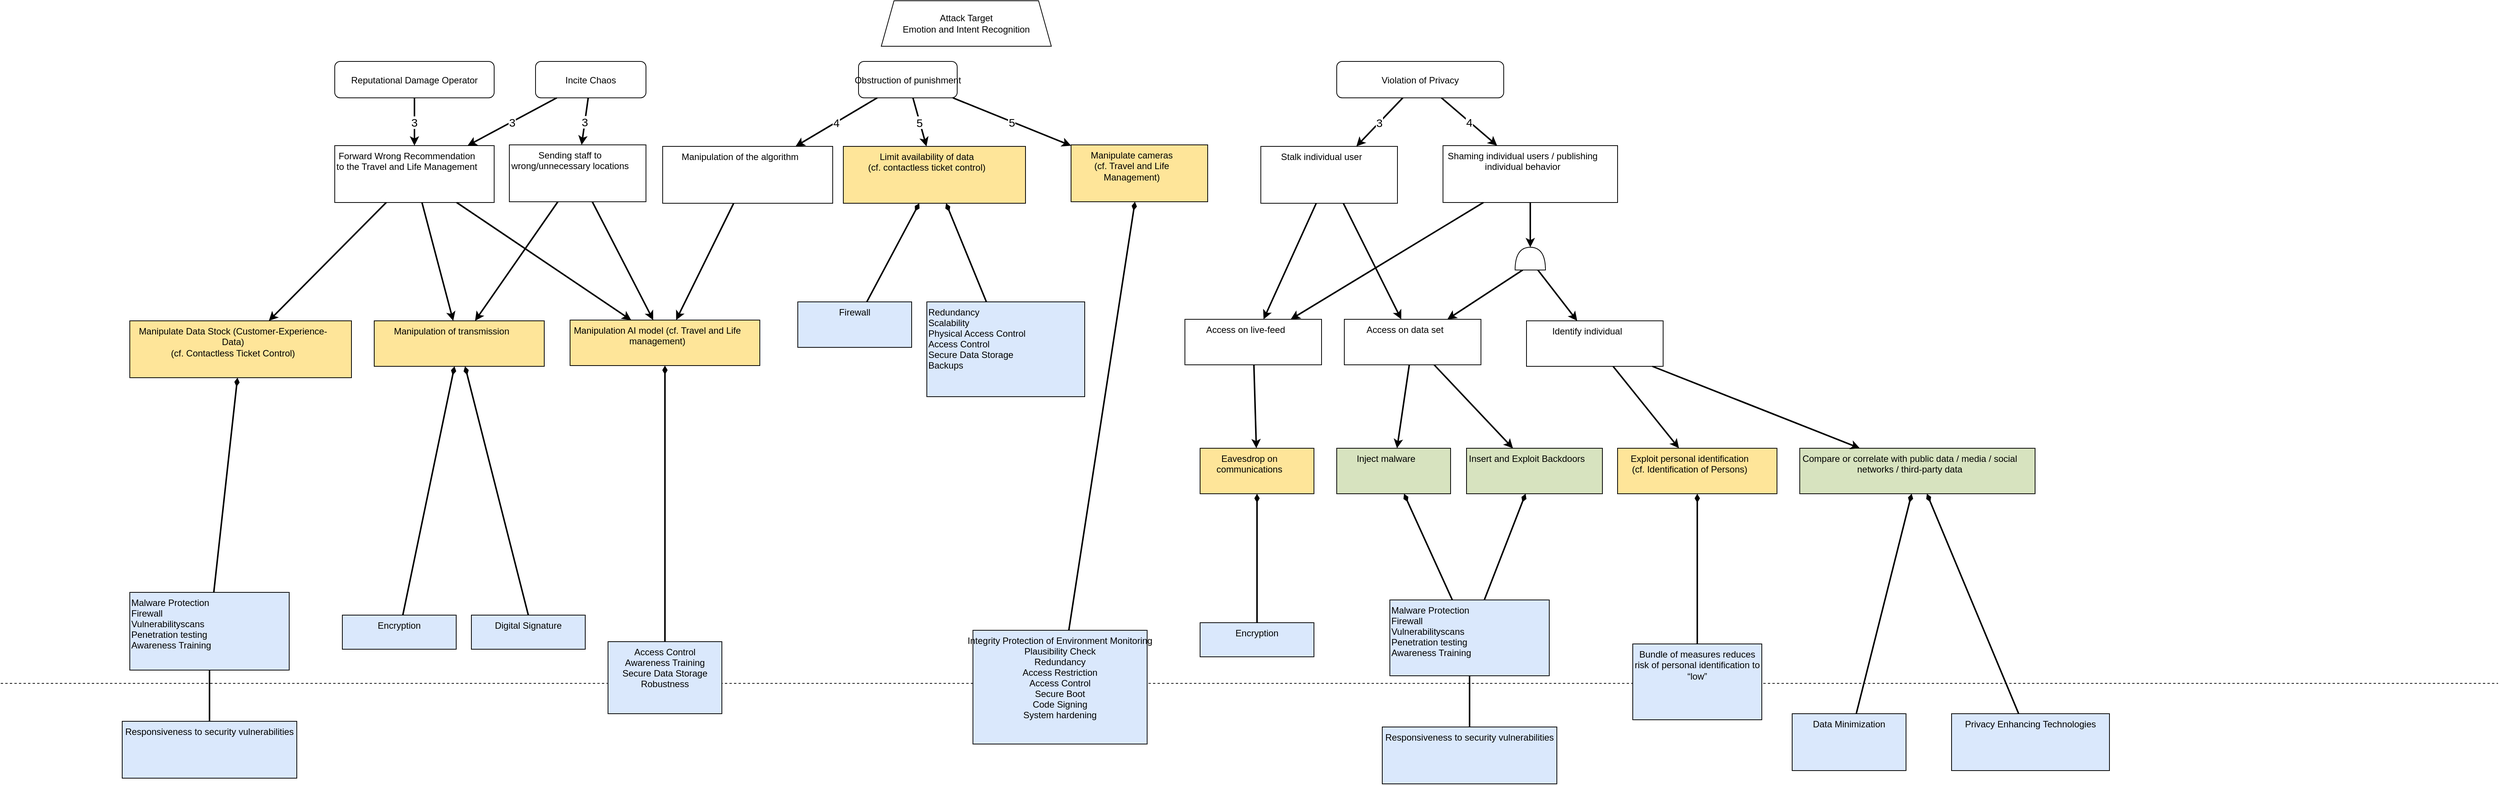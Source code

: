 <mxfile compressed="false" version="19.0.2" type="device">
  <diagram id="mVgc95ZVTbeBmEKTmLzI" name="Page-1">
    <mxGraphModel dx="572" dy="977" grid="1" gridSize="10" guides="1" tooltips="1" connect="1" arrows="1" fold="1" page="1" pageScale="1" pageWidth="850" pageHeight="1100" math="0" shadow="0">
      <root>
        <object tooltip="" id="0">
          <ag_global_attributes>
            <ag_global_attribute name="Resources" value="" iconName="hammer" min="0" max="5" />
            <ag_global_attribute name="Knowledge" value="" iconName="lightbulb" min="0" max="5" />
            <ag_global_attribute name="Location" value="" iconName="map_pin_ellipse" min="0" max="1" />
            <ag_global_attribute name="Impact" value="" iconName="flame" min="0" max="5" />
          </ag_global_attributes>
          <ag_attributes />
          <ag_computed_attributes />
          <ag_aggregation_functions>
            <ag_aggregation_function name="default" id="6b1d22791hih8" default="activity_w;link" fn="function (collection) { &#10;    var result = null; &#10;    if (collection.childAttributes.length == 1) { &#10;        result = collection.childAttributes[0].attributes;&#10;        result._marking = collection.childAttributes[0].id;&#10;    } else { &#10;        var candidates = []; &#10;        var worstValue = 0; &#10;        collection.childAttributes.forEach(function(child) { &#10;            var value = parseInt(child.computedAttribute); &#10;            if (value &gt; worstValue) { &#10;                worstValue = value; &#10;                candidates = []; &#10;                candidates.push(child); &#10;            } else if (value == worstValue) { &#10;                candidates.push(child); &#10;            } &#10;        }); &#10;        var tiebreaker = function(candidates, name, max) { &#10;            var min_value = max; &#10;            candidates.forEach(function(node) { &#10;                min_value = Math.min(min_value, node.attributes[name]); &#10;            }); &#10;            result = []; &#10;            candidates.forEach(function(node) { &#10;                if (node.attributes[name] == min_value) { &#10;                    result.push(node); &#10;                } &#10;            }); &#10;            return result; &#10;        }; &#10;        if (candidates.length &gt; 1) { &#10;            candidates = tiebreaker(candidates, &quot;Resources&quot;, collection.globalAttributes[&quot;Resources&quot;].max); &#10;            if (candidates.length &gt; 1) { &#10;                candidates = tiebreaker(candidates, &quot;Knowledge&quot;, collection.globalAttributes[&quot;Knowledge&quot;].max); &#10;            } &#10;        } &#10;        result = candidates[0].attributes;&#10;        result._marking = candidates[0].id;&#10;    } &#10;    return result; &#10;}" />
            <ag_aggregation_function name="AND" id="gf0d4f199018" default="and" fn="function (collection) { &#10;    var result = {}; &#10;    var ids = [];&#10;    collection.childAttributes.forEach(function(child) { &#10;    for (var attribute in child.attributes) { &#10;            if (attribute in result) { &#10;                result[attribute] += parseInt(child.attributes[attribute]); &#10;            } else { &#10;                result[attribute] = parseInt(child.attributes[attribute]); &#10;            } &#10;        }&#10;        ids.push(child.id);&#10;    }); &#10;    for (var attribute in result) { &#10;        if (attribute in collection.globalAttributes) { &#10;            result[attribute] = Math.min(collection.globalAttributes[attribute].max, result[attribute]); &#10;        } &#10;    }&#10;    result._marking = ids.join(&quot;;&quot;);&#10;    return result; &#10;}" />
            <ag_aggregation_function name="Security Control" id="73f575i0ghij5" default="activity_g;activity_y" fn="function (collection) { &#10;    var result = {}; &#10;    for (var attribute in collection.localAttributes) { &#10;        result[attribute] = parseInt(collection.localAttributes[attribute]); &#10;    } &#10;    collection.childAttributes.forEach(function(child) { &#10;        for (var attribute in child.attributes) { &#10;            if (attribute in collection.globalAttributes) { &#10;                if (attribute in result) { &#10;                    result[attribute] += parseInt(child.attributes[attribute]); &#10;                } &#10;            } &#10;        } &#10;    }); &#10;    for (var attribute in result) { &#10;        if (attribute in collection.globalAttributes) { &#10;            result[attribute] = Math.min(collection.globalAttributes[attribute].max, result[attribute]); &#10;        } &#10;    } &#10;    return result; &#10;}" />
            <ag_aggregation_function name="Risk" id="egf49jfgj408" default="consequence" fn="function (collection) {  &#10;    var maxRisk = &quot;L&quot;; &#10;    var matrix = [ &#10;        [&quot;L&quot;, &quot;L&quot;, &quot;L&quot;, &quot;L&quot;, &quot;L&quot;], &#10;        [&quot;L&quot;, &quot;L&quot;, &quot;M&quot;, &quot;M&quot;, &quot;M&quot;], &#10;        [&quot;L&quot;, &quot;M&quot;, &quot;M&quot;, &quot;S&quot;, &quot;S&quot;], &#10;        [&quot;L&quot;, &quot;M&quot;, &quot;S&quot;, &quot;V&quot;, &quot;V&quot;], &#10;        [&quot;L&quot;, &quot;M&quot;, &quot;S&quot;, &quot;V&quot;, &quot;V&quot;], &#10;    ];&#10;    var updatedImpacts = [];&#10;    var ids = [];&#10; &#10;    var compareRisk = function(risk1, risk2) { &#10;        /*&#10;        * Returns:&#10;        *  - Null: if one of the parameters is not a character representing a risk&#10;        *  - Negativ integer: if risk1 &lt; risk2&#10;        *  - Zero: if risks are equal&#10;        *  - Positive integer: if risk1 &gt; risk2&#10;        */&#10;        var values = [&quot;L&quot;, &quot;M&quot;, &quot;S&quot;, &quot;V&quot;]; &#10;        var index_risk1 = values.indexOf(risk1); &#10;        var index_risk2 = values.indexOf(risk2); &#10; &#10;        if (index_risk1 == -1 || index_risk2 == -1) { &#10;            return null; &#10;        } &#10;        return index_risk1 - index_risk2; &#10; &#10;    } &#10;     &#10;    collection.childAttributes.forEach(function(child) {  &#10;        var impact = 1;  &#10;        if (child.edgeWeight !== null) {  &#10;            impact = parseInt(child.edgeWeight);  &#10;        }&#10;        var _impact = parseInt(child.attributes._impact) || 0;&#10;        impact = Math.max(impact - _impact, 1);&#10;        updatedImpacts.push(child.id + ':' + impact);&#10;        var af = parseInt(child.computedAttribute) || parseInt(child.attributes._af);&#10;        risk = matrix[af - 1][impact - 1];&#10;        result = compareRisk(risk, maxRisk);&#10;        if (result &gt; 0) { &#10;            maxRisk = risk;&#10;            ids = [child.id];&#10;        } else if (result == 0){&#10;            ids.push(child.id);&#10;        }&#10;    });  &#10;  &#10;    var result = {'_risk': maxRisk, &quot;_marking&quot;: ids.join(&quot;;&quot;)};&#10;    if (updatedImpacts.length &gt; 0) {&#10;        result._weight = updatedImpacts.join(';');&#10;    }&#10;    return result;&#10;}" />
            <ag_aggregation_function name="Impact" id="397423adceb0f" default="" fn="function(collection) {&#10;    var impact = 0;&#10;    var result = {}&#10;    &#10;    collection.childAttributes.forEach(function(child) {&#10;        if (&quot;Impact&quot; in child.attributes) {&#10;            impact += parseInt(child.attributes[&quot;Impact&quot;]);&#10;        } else if (&quot;Resources&quot; in child.attributes &amp;&amp; &quot;Knowledge&quot; in child.attributes &amp;&amp; &quot;Location&quot; in child.attributes) {&#10;            result._af = child.computedAttribute&#10;            result._marking = child.id;&#10;        }&#10;    });&#10;    result._impact = Math.min(impact, collection.globalAttributes[&quot;Impact&quot;].max);&#10;    &#10;    return result;&#10;}" />
          </ag_aggregation_functions>
          <ag_computed_attributes_functions>
            <ag_computed_attributes_function name="default" id="dbg60ff69g9a" default="activity_w;activity_g;activity_y" fn="function (collection) { &#10;    var colorMatrix = {&#10;        5: {&quot;fillColor&quot;: &quot;#cc0000&quot;, &quot;fontColor&quot;: &quot;#ffffff&quot;},&#10;        4: {&quot;fillColor&quot;: &quot;#ff4000&quot;, &quot;fontColor&quot;: &quot;#ffffff&quot;},&#10;        3: {&quot;fillColor&quot;: &quot;#ffdd00&quot;, &quot;fontColor&quot;: &quot;#000000&quot;},&#10;        2: {&quot;fillColor&quot;: &quot;#d4ff00&quot;, &quot;fontColor&quot;: &quot;#000000&quot;},&#10;        1: {&quot;fillColor&quot;: &quot;#40ff00&quot;, &quot;fontColor&quot;: &quot;#000000&quot;}&#10;    }&#10;    var matrix = [ &#10;        [5, 5, 4, 3, 2], &#10;        [5, 4, 4, 3, 2], &#10;        [5, 4, 4, 3, 2], &#10;        [4, 3, 3, 2, 1], &#10;        [3, 2, 2, 1, 1], &#10;    ];&#10;    var result = {};&#10;    &#10;    if (&quot;Knowledge&quot; in collection.cellAttributes &amp;&amp; &quot;Resources&quot; in collection.cellAttributes) {&#10;        var knowledgeIndex = parseInt(collection.cellAttributes[&quot;Knowledge&quot;]) - 1; &#10;        var resourcesIndex = parseInt(collection.cellAttributes[&quot;Resources&quot;]) - 1;&#10;        &#10;        var value = Math.min(5, &#10;            Math.max(collection.globalAttributes[&quot;Location&quot;].max, &#10;                Math.max( matrix[knowledgeIndex][resourcesIndex] - parseInt(collection.cellAttributes[&quot;Location&quot;])) &#10;            ));&#10;        result = colorMatrix[value] || result;&#10;        result[&quot;value&quot;] = value;&#10;    }&#10;    &#10;    return result;&#10;}" />
            <ag_computed_attributes_function name="Risk" id="6c831697g9i0a" default="" fn="function(collection){&#10;    var riskMatrix = {&#10;        &quot;V&quot;: {&quot;fillColor&quot;: &quot;#cc0000&quot;, &quot;fontColor&quot;: &quot;#ffffff&quot;},&#10;        &quot;S&quot;: {&quot;fillColor&quot;: &quot;#ff4000&quot;, &quot;fontColor&quot;: &quot;#ffffff&quot;},&#10;        &quot;M&quot;: {&quot;fillColor&quot;: &quot;#ffdd00&quot;, &quot;fontColor&quot;: &quot;#000000&quot;},&#10;        &quot;L&quot;: {&quot;fillColor&quot;: &quot;#40ff00&quot;, &quot;fontColor&quot;: &quot;#000000&quot;},&#10;    };&#10;    var result = {};&#10;    &#10;    if (&quot;_risk&quot; in collection.cellAttributes) {&#10;        var risk = collection.cellAttributes[&quot;_risk&quot;];&#10;        result = riskMatrix[risk] || result;&#10;        result[&quot;value&quot;] = risk;&#10;    }&#10;    &#10;    return result; &#10;}" />
          </ag_computed_attributes_functions>
          <mxCell />
        </object>
        <object id="1">
          <ag_attributes />
          <ag_computed_attributes />
          <mxCell parent="0" />
        </object>
        <object label="Attack Target&#10;Emotion and Intent Recognition" id="6_E91xb0524IEVT7t9UL-1">
          <ag_attributes />
          <ag_computed_attributes />
          <mxCell style="whiteSpace=wrap;shape=trapezoid;size=0.075;" parent="1" vertex="1">
            <mxGeometry x="2110" y="40" width="224" height="60" as="geometry" />
          </mxCell>
        </object>
        <object label="Obstruction of punishment" id="6_E91xb0524IEVT7t9UL-2">
          <ag_attributes _risk="L" _marking="6_E91xb0524IEVT7t9UL-5;6_E91xb0524IEVT7t9UL-6;6_E91xb0524IEVT7t9UL-64" _weight="6_E91xb0524IEVT7t9UL-5:5;6_E91xb0524IEVT7t9UL-6:5;6_E91xb0524IEVT7t9UL-64:4" />
          <ag_computed_attributes fillColor="#40ff00" fontColor="#000000" value="L" />
          <ag_aggregation_function_reference ag_aggregation_function_reference="egf49jfgj408" />
          <ag_computed_attributes_function_reference ag_computed_attributes_function_reference="6c831697g9i0a" />
          <mxCell style="shape=attackgraphs.node;rounded=1" parent="1" vertex="1">
            <mxGeometry x="2080" y="120" width="130" height="48" as="geometry" />
          </mxCell>
        </object>
        <object label="Violation of Privacy" id="6_E91xb0524IEVT7t9UL-3">
          <ag_attributes _risk="L" _marking="6_E91xb0524IEVT7t9UL-4;6_E91xb0524IEVT7t9UL-78" _weight="6_E91xb0524IEVT7t9UL-4:3;6_E91xb0524IEVT7t9UL-78:4" />
          <ag_computed_attributes fillColor="#40ff00" fontColor="#000000" value="L" />
          <ag_aggregation_function_reference ag_aggregation_function_reference="egf49jfgj408" />
          <ag_computed_attributes_function_reference ag_computed_attributes_function_reference="6c831697g9i0a" />
          <mxCell style="shape=attackgraphs.node;rounded=1" parent="1" vertex="1">
            <mxGeometry x="2710" y="120" width="220" height="48" as="geometry" />
          </mxCell>
        </object>
        <object label="Stalk individual user" Resources="" Knowledge="" Location="" id="6_E91xb0524IEVT7t9UL-4">
          <ag_attributes label="NaN" Resources="4" Knowledge="5" Location="0" _marking="6_E91xb0524IEVT7t9UL-34" />
          <ag_computed_attributes fillColor="#40ff00" fontColor="#000000" value="1" />
          <ag_computed_attributes_function_reference ag_computed_attributes_function_reference="dbg60ff69g9a" />
          <ag_aggregation_function_reference ag_aggregation_function_reference="6b1d22791hih8" />
          <mxCell style="verticalAlign=top;align=center;fillColor=#FFFFFF;gradientColor=none;labelBackgroundColor=none;rounded=0;whiteSpace=wrap;shape=attackgraphs.node;spacingRight=20;" parent="1" vertex="1">
            <mxGeometry x="2610" y="232" width="180" height="75" as="geometry" />
          </mxCell>
        </object>
        <object label="Manipulate cameras&#10;(cf. Travel and Life Management)" Resources="1" Knowledge="1" Location="1" id="6_E91xb0524IEVT7t9UL-5">
          <ag_attributes label="NaN" Resources="4" Knowledge="4" Location="1" />
          <ag_computed_attributes fillColor="#40ff00" fontColor="#000000" value="1" />
          <ag_aggregation_function_reference ag_aggregation_function_reference="73f575i0ghij5" />
          <ag_computed_attributes_function_reference ag_computed_attributes_function_reference="dbg60ff69g9a" />
          <mxCell style="verticalAlign=top;align=center;fillColor=#FFFFFF;gradientColor=none;labelBackgroundColor=none;rounded=0;whiteSpace=wrap;shape=attackgraphs.node;spacingRight=20;fillColor=#fee599;" parent="1" vertex="1">
            <mxGeometry x="2360" y="230" width="180" height="75" as="geometry" />
          </mxCell>
        </object>
        <object label="Limit availability of data&#10;(cf. contactless ticket control)" Resources="2" Knowledge="2" Location="0" id="6_E91xb0524IEVT7t9UL-6">
          <ag_attributes label="NaN" Resources="5" Knowledge="4" Location="0" />
          <ag_computed_attributes fillColor="#40ff00" fontColor="#000000" value="1" />
          <ag_computed_attributes_function_reference ag_computed_attributes_function_reference="dbg60ff69g9a" />
          <ag_aggregation_function_reference ag_aggregation_function_reference="73f575i0ghij5" />
          <mxCell style="verticalAlign=top;align=center;fillColor=#fee599;gradientColor=none;labelBackgroundColor=none;rounded=0;whiteSpace=wrap;shape=attackgraphs.node;spacingRight=20;" parent="1" vertex="1">
            <mxGeometry x="2060" y="232" width="240" height="75" as="geometry" />
          </mxCell>
        </object>
        <object label="5" id="6_E91xb0524IEVT7t9UL-17">
          <ag_attributes />
          <ag_computed_attributes />
          <mxCell style="endArrow=classic;rounded=0;strokeWidth=2;strokeColor=#000000;fontSize=15;" parent="1" source="6_E91xb0524IEVT7t9UL-2" target="6_E91xb0524IEVT7t9UL-5" edge="1">
            <mxGeometry width="50" height="50" relative="1" as="geometry">
              <mxPoint x="1720" y="460" as="sourcePoint" />
              <mxPoint x="1770" y="410" as="targetPoint" />
            </mxGeometry>
          </mxCell>
        </object>
        <object label="3" id="6_E91xb0524IEVT7t9UL-18">
          <ag_attributes />
          <ag_computed_attributes />
          <mxCell style="endArrow=classic;rounded=0;strokeWidth=2;strokeColor=#000000;fontSize=15;" parent="1" source="6_E91xb0524IEVT7t9UL-3" target="6_E91xb0524IEVT7t9UL-4" edge="1">
            <mxGeometry width="50" height="50" relative="1" as="geometry">
              <mxPoint x="2355.5" y="178" as="sourcePoint" />
              <mxPoint x="2355.5" y="240" as="targetPoint" />
            </mxGeometry>
          </mxCell>
        </object>
        <object label="5" id="6_E91xb0524IEVT7t9UL-19">
          <ag_attributes />
          <ag_computed_attributes />
          <mxCell style="endArrow=classic;rounded=0;strokeWidth=2;strokeColor=#000000;fontSize=15;" parent="1" source="6_E91xb0524IEVT7t9UL-2" target="6_E91xb0524IEVT7t9UL-6" edge="1">
            <mxGeometry width="50" height="50" relative="1" as="geometry">
              <mxPoint x="2620" y="178" as="sourcePoint" />
              <mxPoint x="2620" y="240" as="targetPoint" />
            </mxGeometry>
          </mxCell>
        </object>
        <object label="Access on live-feed" Resources="" Knowledge="" Location="" id="6_E91xb0524IEVT7t9UL-33">
          <ag_attributes label="NaN" Resources="5" Knowledge="5" Location="0" _marking="6_E91xb0524IEVT7t9UL-62" />
          <ag_computed_attributes fillColor="#40ff00" fontColor="#000000" value="1" />
          <ag_computed_attributes_function_reference ag_computed_attributes_function_reference="dbg60ff69g9a" />
          <ag_aggregation_function_reference ag_aggregation_function_reference="6b1d22791hih8" />
          <mxCell style="verticalAlign=top;align=center;fillColor=#FFFFFF;gradientColor=none;labelBackgroundColor=none;rounded=0;whiteSpace=wrap;shape=attackgraphs.node;spacingRight=20;" parent="1" vertex="1">
            <mxGeometry x="2510" y="460" width="180" height="60" as="geometry" />
          </mxCell>
        </object>
        <object label="Access on data set" Resources="" Knowledge="" Location="" id="6_E91xb0524IEVT7t9UL-34">
          <ag_attributes label="NaN" Resources="4" Knowledge="5" Location="0" _marking="6_E91xb0524IEVT7t9UL-72" />
          <ag_computed_attributes fillColor="#40ff00" fontColor="#000000" value="1" />
          <ag_computed_attributes_function_reference ag_computed_attributes_function_reference="dbg60ff69g9a" />
          <ag_aggregation_function_reference ag_aggregation_function_reference="6b1d22791hih8" />
          <mxCell style="verticalAlign=top;align=center;fillColor=#FFFFFF;gradientColor=none;labelBackgroundColor=none;rounded=0;whiteSpace=wrap;shape=attackgraphs.node;spacingRight=20;" parent="1" vertex="1">
            <mxGeometry x="2720" y="460" width="180" height="60" as="geometry" />
          </mxCell>
        </object>
        <object label="" id="6_E91xb0524IEVT7t9UL-36">
          <ag_attributes />
          <ag_computed_attributes />
          <mxCell style="endArrow=classic;rounded=0;strokeWidth=2;strokeColor=#000000;spacingRight=20;" parent="1" source="6_E91xb0524IEVT7t9UL-4" target="6_E91xb0524IEVT7t9UL-33" edge="1">
            <mxGeometry width="50" height="50" relative="1" as="geometry">
              <mxPoint x="2620" y="178" as="sourcePoint" />
              <mxPoint x="2620" y="240" as="targetPoint" />
            </mxGeometry>
          </mxCell>
        </object>
        <object label="" id="6_E91xb0524IEVT7t9UL-37">
          <ag_attributes />
          <ag_computed_attributes />
          <mxCell style="endArrow=classic;rounded=0;strokeWidth=2;strokeColor=#000000;spacingRight=20;" parent="1" source="6_E91xb0524IEVT7t9UL-4" target="6_E91xb0524IEVT7t9UL-34" edge="1">
            <mxGeometry width="50" height="50" relative="1" as="geometry">
              <mxPoint x="2618.154" y="288" as="sourcePoint" />
              <mxPoint x="2611.846" y="370" as="targetPoint" />
            </mxGeometry>
          </mxCell>
        </object>
        <object label="Reputational Damage Operator" id="6_E91xb0524IEVT7t9UL-38">
          <ag_attributes _risk="L" _marking="6_E91xb0524IEVT7t9UL-39" _weight="6_E91xb0524IEVT7t9UL-39:3" />
          <ag_computed_attributes fillColor="#40ff00" fontColor="#000000" value="L" />
          <ag_aggregation_function_reference ag_aggregation_function_reference="egf49jfgj408" />
          <ag_computed_attributes_function_reference ag_computed_attributes_function_reference="6c831697g9i0a" />
          <mxCell style="shape=attackgraphs.node;rounded=1" parent="1" vertex="1">
            <mxGeometry x="1390" y="120" width="210" height="48" as="geometry" />
          </mxCell>
        </object>
        <object label="Forward Wrong Recommendation to the Travel and Life Management" Resources="" Knowledge="" Location="" id="6_E91xb0524IEVT7t9UL-39">
          <ag_attributes label="NaN" Resources="4" Knowledge="5" Location="0" _marking="6_E91xb0524IEVT7t9UL-45" />
          <ag_computed_attributes fillColor="#40ff00" fontColor="#000000" value="1" />
          <ag_aggregation_function_reference ag_aggregation_function_reference="6b1d22791hih8" />
          <ag_computed_attributes_function_reference ag_computed_attributes_function_reference="dbg60ff69g9a" />
          <mxCell style="verticalAlign=top;align=center;fillColor=#FFFFFF;gradientColor=none;labelBackgroundColor=none;rounded=0;whiteSpace=wrap;shape=attackgraphs.node;spacingRight=20;" parent="1" vertex="1">
            <mxGeometry x="1390" y="231" width="210" height="75" as="geometry" />
          </mxCell>
        </object>
        <object label="3" id="6_E91xb0524IEVT7t9UL-41">
          <ag_attributes />
          <ag_computed_attributes />
          <mxCell style="endArrow=classic;rounded=0;strokeWidth=2;strokeColor=#000000;fontSize=15;" parent="1" source="6_E91xb0524IEVT7t9UL-38" target="6_E91xb0524IEVT7t9UL-39" edge="1">
            <mxGeometry width="50" height="50" relative="1" as="geometry">
              <mxPoint x="2088.391" y="178" as="sourcePoint" />
              <mxPoint x="2026.109" y="240" as="targetPoint" />
            </mxGeometry>
          </mxCell>
        </object>
        <object label="Manipulation AI model (cf. Travel and Life management)" Resources="3" Knowledge="3" Location="0" id="6_E91xb0524IEVT7t9UL-43">
          <ag_attributes label="NaN" Resources="5" Knowledge="5" Location="1" />
          <ag_computed_attributes fillColor="#40ff00" fontColor="#000000" value="1" />
          <ag_aggregation_function_reference ag_aggregation_function_reference="73f575i0ghij5" />
          <ag_computed_attributes_function_reference ag_computed_attributes_function_reference="dbg60ff69g9a" />
          <mxCell style="verticalAlign=top;align=center;fillColor=#fee599;gradientColor=none;labelBackgroundColor=none;rounded=0;whiteSpace=wrap;shape=attackgraphs.node;spacingRight=20;" parent="1" vertex="1">
            <mxGeometry x="1700" y="461" width="250" height="60" as="geometry" />
          </mxCell>
        </object>
        <object label="Manipulate Data Stock (Customer-Experience-Data)&#10;(cf. Contactless Ticket Control)" Resources="2" Knowledge="2" Location="0" id="6_E91xb0524IEVT7t9UL-45">
          <ag_attributes label="NaN" Resources="4" Knowledge="5" Location="0" />
          <ag_computed_attributes fillColor="#40ff00" fontColor="#000000" value="1" />
          <ag_computed_attributes_function_reference ag_computed_attributes_function_reference="dbg60ff69g9a" />
          <ag_aggregation_function_reference ag_aggregation_function_reference="73f575i0ghij5" />
          <mxCell style="verticalAlign=top;align=center;fillColor=#fee599;gradientColor=none;labelBackgroundColor=none;rounded=0;whiteSpace=wrap;shape=attackgraphs.node;spacingRight=20;" parent="1" vertex="1">
            <mxGeometry x="1120" y="462" width="292" height="75" as="geometry" />
          </mxCell>
        </object>
        <object label="" id="6_E91xb0524IEVT7t9UL-46">
          <ag_attributes />
          <ag_computed_attributes />
          <mxCell style="endArrow=classic;rounded=0;strokeWidth=2;strokeColor=#000000;spacingRight=20;" parent="1" source="6_E91xb0524IEVT7t9UL-39" target="6_E91xb0524IEVT7t9UL-45" edge="1">
            <mxGeometry width="50" height="50" relative="1" as="geometry">
              <mxPoint x="1727" y="178" as="sourcePoint" />
              <mxPoint x="1727" y="242" as="targetPoint" />
            </mxGeometry>
          </mxCell>
        </object>
        <object label="" id="6_E91xb0524IEVT7t9UL-47">
          <ag_attributes />
          <ag_computed_attributes />
          <mxCell style="endArrow=classic;rounded=0;strokeWidth=2;strokeColor=#000000;spacingRight=20;" parent="1" source="6_E91xb0524IEVT7t9UL-39" target="6_E91xb0524IEVT7t9UL-59" edge="1">
            <mxGeometry width="50" height="50" relative="1" as="geometry">
              <mxPoint x="1737" y="188" as="sourcePoint" />
              <mxPoint x="1592" y="350" as="targetPoint" />
            </mxGeometry>
          </mxCell>
        </object>
        <object label="" id="6_E91xb0524IEVT7t9UL-48">
          <ag_attributes />
          <ag_computed_attributes />
          <mxCell style="endArrow=classic;rounded=0;strokeWidth=2;strokeColor=#000000;spacingRight=20;" parent="1" source="6_E91xb0524IEVT7t9UL-39" target="6_E91xb0524IEVT7t9UL-43" edge="1">
            <mxGeometry width="50" height="50" relative="1" as="geometry">
              <mxPoint x="1747" y="198" as="sourcePoint" />
              <mxPoint x="1762" y="430" as="targetPoint" />
            </mxGeometry>
          </mxCell>
        </object>
        <object label="Incite Chaos" id="6_E91xb0524IEVT7t9UL-51">
          <ag_attributes _risk="L" _marking="6_E91xb0524IEVT7t9UL-52;6_E91xb0524IEVT7t9UL-39" _weight="6_E91xb0524IEVT7t9UL-52:3;6_E91xb0524IEVT7t9UL-39:3" />
          <ag_computed_attributes fillColor="#40ff00" fontColor="#000000" value="L" />
          <ag_aggregation_function_reference ag_aggregation_function_reference="egf49jfgj408" />
          <ag_computed_attributes_function_reference ag_computed_attributes_function_reference="6c831697g9i0a" />
          <mxCell style="shape=attackgraphs.node;rounded=1" parent="1" vertex="1">
            <mxGeometry x="1654.5" y="120" width="145.5" height="48" as="geometry" />
          </mxCell>
        </object>
        <object label="Sending staff to wrong/unnecessary locations" Resources="" Knowledge="" Location="" id="6_E91xb0524IEVT7t9UL-52">
          <ag_attributes label="NaN" Resources="5" Knowledge="5" Location="1" _marking="6_E91xb0524IEVT7t9UL-43" />
          <ag_computed_attributes fillColor="#40ff00" fontColor="#000000" value="1" />
          <ag_aggregation_function_reference ag_aggregation_function_reference="6b1d22791hih8" />
          <ag_computed_attributes_function_reference ag_computed_attributes_function_reference="dbg60ff69g9a" />
          <mxCell style="verticalAlign=top;align=center;fillColor=#FFFFFF;gradientColor=none;labelBackgroundColor=none;rounded=0;whiteSpace=wrap;shape=attackgraphs.node;spacingRight=20;" parent="1" vertex="1">
            <mxGeometry x="1620" y="230" width="180" height="75" as="geometry" />
          </mxCell>
        </object>
        <object label="" id="6_E91xb0524IEVT7t9UL-53">
          <ag_attributes />
          <ag_computed_attributes />
          <mxCell style="endArrow=classic;rounded=0;strokeWidth=2;strokeColor=#000000;spacingRight=20;" parent="1" source="6_E91xb0524IEVT7t9UL-52" target="6_E91xb0524IEVT7t9UL-43" edge="1">
            <mxGeometry width="50" height="50" relative="1" as="geometry">
              <mxPoint x="1672" y="490" as="sourcePoint" />
              <mxPoint x="1722" y="440" as="targetPoint" />
            </mxGeometry>
          </mxCell>
        </object>
        <object label="3" id="6_E91xb0524IEVT7t9UL-58">
          <ag_attributes />
          <ag_computed_attributes />
          <mxCell style="endArrow=classic;rounded=0;strokeWidth=2;strokeColor=#000000;fontSize=15;" parent="1" source="6_E91xb0524IEVT7t9UL-51" target="6_E91xb0524IEVT7t9UL-52" edge="1">
            <mxGeometry width="50" height="50" relative="1" as="geometry">
              <mxPoint x="1332" y="284.942" as="sourcePoint" />
              <mxPoint x="1692" y="368.712" as="targetPoint" />
            </mxGeometry>
          </mxCell>
        </object>
        <object label="Manipulation of transmission" Resources="3" Knowledge="3" Location="0" id="6_E91xb0524IEVT7t9UL-59">
          <ag_attributes label="NaN" Resources="5" Knowledge="5" Location="1" />
          <ag_computed_attributes fillColor="#40ff00" fontColor="#000000" value="1" />
          <ag_computed_attributes_function_reference ag_computed_attributes_function_reference="dbg60ff69g9a" />
          <ag_aggregation_function_reference ag_aggregation_function_reference="73f575i0ghij5" />
          <mxCell style="verticalAlign=top;align=center;fillColor=#fee599;gradientColor=none;labelBackgroundColor=none;rounded=0;whiteSpace=wrap;shape=attackgraphs.node;spacingRight=20;" parent="1" vertex="1">
            <mxGeometry x="1442" y="462" width="224" height="60" as="geometry" />
          </mxCell>
        </object>
        <object label="Eavesdrop on communications" Resources="2" Knowledge="2" Location="0" id="6_E91xb0524IEVT7t9UL-62">
          <ag_attributes label="NaN" Resources="5" Knowledge="5" Location="0" />
          <ag_computed_attributes fillColor="#40ff00" fontColor="#000000" value="1" />
          <ag_computed_attributes_function_reference ag_computed_attributes_function_reference="dbg60ff69g9a" />
          <ag_aggregation_function_reference ag_aggregation_function_reference="73f575i0ghij5" />
          <mxCell style="verticalAlign=top;align=center;fillColor=#fee599;gradientColor=none;labelBackgroundColor=none;rounded=0;whiteSpace=wrap;shape=attackgraphs.node;spacingRight=20;" parent="1" vertex="1">
            <mxGeometry x="2530" y="630" width="150" height="60" as="geometry" />
          </mxCell>
        </object>
        <object label="" id="6_E91xb0524IEVT7t9UL-63">
          <ag_attributes />
          <ag_computed_attributes />
          <mxCell style="endArrow=classic;rounded=0;strokeWidth=2;strokeColor=#000000;spacingRight=20;" parent="1" source="6_E91xb0524IEVT7t9UL-33" target="6_E91xb0524IEVT7t9UL-62" edge="1">
            <mxGeometry width="50" height="50" relative="1" as="geometry">
              <mxPoint x="2691.25" y="390" as="sourcePoint" />
              <mxPoint x="2628.75" y="470" as="targetPoint" />
            </mxGeometry>
          </mxCell>
        </object>
        <object label="Manipulation of the algorithm" Resources="" Knowledge="" Location="" id="6_E91xb0524IEVT7t9UL-64">
          <ag_attributes label="NaN" Resources="5" Knowledge="5" Location="1" _marking="6_E91xb0524IEVT7t9UL-43" />
          <ag_computed_attributes fillColor="#40ff00" fontColor="#000000" value="1" />
          <ag_aggregation_function_reference ag_aggregation_function_reference="6b1d22791hih8" />
          <ag_computed_attributes_function_reference ag_computed_attributes_function_reference="dbg60ff69g9a" />
          <mxCell style="verticalAlign=top;align=center;fillColor=#FFFFFF;gradientColor=none;labelBackgroundColor=none;rounded=0;whiteSpace=wrap;shape=attackgraphs.node;spacingRight=20;" parent="1" vertex="1">
            <mxGeometry x="1822" y="232" width="224" height="75" as="geometry" />
          </mxCell>
        </object>
        <object label="4" id="6_E91xb0524IEVT7t9UL-65">
          <ag_attributes />
          <ag_computed_attributes />
          <mxCell style="endArrow=classic;rounded=0;strokeWidth=2;strokeColor=#000000;fontSize=15;" parent="1" source="6_E91xb0524IEVT7t9UL-2" target="6_E91xb0524IEVT7t9UL-64" edge="1">
            <mxGeometry width="50" height="50" relative="1" as="geometry">
              <mxPoint x="2222.179" y="178" as="sourcePoint" />
              <mxPoint x="2173.321" y="242" as="targetPoint" />
            </mxGeometry>
          </mxCell>
        </object>
        <object label="" id="6_E91xb0524IEVT7t9UL-66">
          <ag_attributes />
          <ag_computed_attributes />
          <mxCell style="endArrow=classic;rounded=0;strokeWidth=2;strokeColor=#000000;spacingRight=20;" parent="1" source="6_E91xb0524IEVT7t9UL-64" target="6_E91xb0524IEVT7t9UL-43" edge="1">
            <mxGeometry width="50" height="50" relative="1" as="geometry">
              <mxPoint x="2232.179" y="188" as="sourcePoint" />
              <mxPoint x="2183.321" y="252" as="targetPoint" />
            </mxGeometry>
          </mxCell>
        </object>
        <object label="3" id="6_E91xb0524IEVT7t9UL-67">
          <ag_attributes />
          <ag_computed_attributes />
          <mxCell style="endArrow=classic;rounded=0;strokeWidth=2;strokeColor=#000000;fontSize=15;" parent="1" source="6_E91xb0524IEVT7t9UL-51" target="6_E91xb0524IEVT7t9UL-39" edge="1">
            <mxGeometry width="50" height="50" relative="1" as="geometry">
              <mxPoint x="1601.525" y="309" as="sourcePoint" />
              <mxPoint x="1770" y="368.343" as="targetPoint" />
            </mxGeometry>
          </mxCell>
        </object>
        <object label="" id="6_E91xb0524IEVT7t9UL-68">
          <ag_attributes />
          <ag_computed_attributes />
          <mxCell style="endArrow=classic;rounded=0;strokeWidth=2;strokeColor=#000000;spacingRight=20;" parent="1" source="6_E91xb0524IEVT7t9UL-52" target="6_E91xb0524IEVT7t9UL-59" edge="1">
            <mxGeometry width="50" height="50" relative="1" as="geometry">
              <mxPoint x="1731.077" y="290" as="sourcePoint" />
              <mxPoint x="1768.462" y="371" as="targetPoint" />
            </mxGeometry>
          </mxCell>
        </object>
        <object label="Insert and Exploit Backdoors" Resources="2" Knowledge="2" Location="0" id="6_E91xb0524IEVT7t9UL-72">
          <ag_attributes label="NaN" Resources="4" Knowledge="5" Location="0" />
          <ag_computed_attributes fillColor="#40ff00" fontColor="#000000" value="1" />
          <ag_computed_attributes_function_reference ag_computed_attributes_function_reference="dbg60ff69g9a" />
          <ag_aggregation_function_reference ag_aggregation_function_reference="73f575i0ghij5" />
          <mxCell style="verticalAlign=top;align=center;fillColor=#d7e3bf;gradientColor=none;labelBackgroundColor=none;rounded=0;whiteSpace=wrap;shape=attackgraphs.node;spacingRight=20;" parent="1" vertex="1">
            <mxGeometry x="2881" y="630" width="179" height="60" as="geometry" />
          </mxCell>
        </object>
        <object label="Inject malware" Resources="3" Knowledge="3" Location="0" id="6_E91xb0524IEVT7t9UL-73">
          <ag_attributes label="NaN" Resources="5" Knowledge="5" Location="0" />
          <ag_computed_attributes fillColor="#40ff00" fontColor="#000000" value="1" />
          <ag_computed_attributes_function_reference ag_computed_attributes_function_reference="dbg60ff69g9a" />
          <ag_aggregation_function_reference ag_aggregation_function_reference="73f575i0ghij5" />
          <mxCell style="verticalAlign=top;align=center;fillColor=#d7e3bf;gradientColor=none;labelBackgroundColor=none;rounded=0;whiteSpace=wrap;shape=attackgraphs.node;spacingRight=20;" parent="1" vertex="1">
            <mxGeometry x="2710" y="630" width="150" height="60" as="geometry" />
          </mxCell>
        </object>
        <object label="" id="6_E91xb0524IEVT7t9UL-74">
          <ag_attributes />
          <ag_computed_attributes />
          <mxCell style="endArrow=classic;rounded=0;strokeWidth=2;strokeColor=#000000;spacingRight=20;" parent="1" source="6_E91xb0524IEVT7t9UL-34" target="6_E91xb0524IEVT7t9UL-73" edge="1">
            <mxGeometry width="50" height="50" relative="1" as="geometry">
              <mxPoint x="2610" y="518" as="sourcePoint" />
              <mxPoint x="2610" y="581" as="targetPoint" />
            </mxGeometry>
          </mxCell>
        </object>
        <object label="" id="6_E91xb0524IEVT7t9UL-75">
          <ag_attributes />
          <ag_computed_attributes />
          <mxCell style="endArrow=classic;rounded=0;strokeWidth=2;strokeColor=#000000;spacingRight=20;" parent="1" source="6_E91xb0524IEVT7t9UL-34" target="6_E91xb0524IEVT7t9UL-72" edge="1">
            <mxGeometry width="50" height="50" relative="1" as="geometry">
              <mxPoint x="2620" y="528" as="sourcePoint" />
              <mxPoint x="2620" y="591" as="targetPoint" />
            </mxGeometry>
          </mxCell>
        </object>
        <object label="Shaming individual users / publishing individual behavior" Resources="" Knowledge="" Location="" id="6_E91xb0524IEVT7t9UL-78">
          <ag_attributes label="NaN" Resources="5" Knowledge="5" Location="0" _marking="6_E91xb0524IEVT7t9UL-33" />
          <ag_computed_attributes fillColor="#40ff00" fontColor="#000000" value="1" />
          <ag_computed_attributes_function_reference ag_computed_attributes_function_reference="dbg60ff69g9a" />
          <ag_aggregation_function_reference ag_aggregation_function_reference="6b1d22791hih8" />
          <mxCell style="verticalAlign=top;align=center;fillColor=#FFFFFF;gradientColor=none;labelBackgroundColor=none;rounded=0;whiteSpace=wrap;shape=attackgraphs.node;spacingRight=20;" parent="1" vertex="1">
            <mxGeometry x="2850" y="231" width="230" height="75" as="geometry" />
          </mxCell>
        </object>
        <object label="4" id="6_E91xb0524IEVT7t9UL-79">
          <ag_attributes />
          <ag_computed_attributes />
          <mxCell style="endArrow=classic;rounded=0;strokeWidth=2;strokeColor=#000000;fontSize=15;" parent="1" source="6_E91xb0524IEVT7t9UL-3" target="6_E91xb0524IEVT7t9UL-78" edge="1">
            <mxGeometry width="50" height="50" relative="1" as="geometry">
              <mxPoint x="2710" y="178" as="sourcePoint" />
              <mxPoint x="2710" y="242" as="targetPoint" />
            </mxGeometry>
          </mxCell>
        </object>
        <object label="" id="6_E91xb0524IEVT7t9UL-87">
          <ag_attributes />
          <ag_computed_attributes />
          <mxCell style="endArrow=classic;rounded=0;strokeWidth=2;strokeColor=#000000;spacingRight=20;" parent="1" source="6_E91xb0524IEVT7t9UL-78" target="6_E91xb0524IEVT7t9UL-33" edge="1">
            <mxGeometry width="50" height="50" relative="1" as="geometry">
              <mxPoint x="2880" y="300" as="sourcePoint" />
              <mxPoint x="2799.375" y="370" as="targetPoint" />
            </mxGeometry>
          </mxCell>
        </object>
        <object label="Identify individual" Resources="" Knowledge="" Location="" id="6_E91xb0524IEVT7t9UL-89">
          <ag_attributes label="NaN" Resources="4" Knowledge="5" Location="0" _marking="6_E91xb0524IEVT7t9UL-100" />
          <ag_computed_attributes fillColor="#40ff00" fontColor="#000000" value="1" />
          <ag_computed_attributes_function_reference ag_computed_attributes_function_reference="dbg60ff69g9a" />
          <ag_aggregation_function_reference ag_aggregation_function_reference="6b1d22791hih8" />
          <mxCell style="verticalAlign=top;align=center;fillColor=#FFFFFF;gradientColor=none;labelBackgroundColor=none;rounded=0;whiteSpace=wrap;shape=attackgraphs.node;spacingRight=20;" parent="1" vertex="1">
            <mxGeometry x="2960" y="462" width="180" height="60" as="geometry" />
          </mxCell>
        </object>
        <object label="" id="6_E91xb0524IEVT7t9UL-92">
          <ag_attributes />
          <ag_computed_attributes />
          <mxCell style="endArrow=classic;rounded=0;exitX=0;exitY=0.75;exitDx=0;exitDy=0;exitPerimeter=0;strokeWidth=2;strokeColor=#000000;spacingRight=20;" parent="1" source="6_E91xb0524IEVT7t9UL-90" target="6_E91xb0524IEVT7t9UL-89" edge="1">
            <mxGeometry width="50" height="50" relative="1" as="geometry">
              <mxPoint x="2887.814" y="300" as="sourcePoint" />
              <mxPoint x="2680.931" y="370" as="targetPoint" />
            </mxGeometry>
          </mxCell>
        </object>
        <object label="" id="6_E91xb0524IEVT7t9UL-93">
          <ag_attributes />
          <ag_computed_attributes />
          <mxCell style="endArrow=classic;rounded=0;exitX=0;exitY=0.25;exitDx=0;exitDy=0;exitPerimeter=0;strokeWidth=2;strokeColor=#000000;spacingRight=20;" parent="1" source="6_E91xb0524IEVT7t9UL-90" target="6_E91xb0524IEVT7t9UL-34" edge="1">
            <mxGeometry width="50" height="50" relative="1" as="geometry">
              <mxPoint x="2897.814" y="310" as="sourcePoint" />
              <mxPoint x="2690.931" y="380" as="targetPoint" />
            </mxGeometry>
          </mxCell>
        </object>
        <object label="" id="6_E91xb0524IEVT7t9UL-94">
          <ag_attributes />
          <ag_computed_attributes />
          <mxCell style="endArrow=classic;rounded=0;entryX=1;entryY=0.5;entryDx=0;entryDy=0;entryPerimeter=0;strokeWidth=2;strokeColor=#000000;spacingRight=20;" parent="1" source="6_E91xb0524IEVT7t9UL-78" target="6_E91xb0524IEVT7t9UL-90" edge="1">
            <mxGeometry width="50" height="50" relative="1" as="geometry">
              <mxPoint x="2907.814" y="320" as="sourcePoint" />
              <mxPoint x="2700.931" y="390" as="targetPoint" />
            </mxGeometry>
          </mxCell>
        </object>
        <object label="Exploit personal identification&#10;(cf. Identification of Persons)" Resources="3" Knowledge="3" Location="0" id="6_E91xb0524IEVT7t9UL-97">
          <ag_attributes label="NaN" Resources="5" Knowledge="5" Location="0" />
          <ag_computed_attributes fillColor="#40ff00" fontColor="#000000" value="1" />
          <ag_computed_attributes_function_reference ag_computed_attributes_function_reference="dbg60ff69g9a" />
          <ag_aggregation_function_reference ag_aggregation_function_reference="73f575i0ghij5" />
          <mxCell style="verticalAlign=top;align=center;fillColor=#fee599;gradientColor=none;labelBackgroundColor=none;rounded=0;whiteSpace=wrap;shape=attackgraphs.node;spacingRight=20;" parent="1" vertex="1">
            <mxGeometry x="3080" y="630" width="210" height="60" as="geometry" />
          </mxCell>
        </object>
        <object label="" id="6_E91xb0524IEVT7t9UL-98">
          <ag_attributes />
          <ag_computed_attributes />
          <mxCell style="endArrow=classic;rounded=0;strokeWidth=2;strokeColor=#000000;spacingRight=20;" parent="1" source="6_E91xb0524IEVT7t9UL-89" target="6_E91xb0524IEVT7t9UL-97" edge="1">
            <mxGeometry width="50" height="50" relative="1" as="geometry">
              <mxPoint x="2965" y="444" as="sourcePoint" />
              <mxPoint x="3016.154" y="472" as="targetPoint" />
            </mxGeometry>
          </mxCell>
        </object>
        <object label="Compare or correlate with public data / media / social networks / third-party data" Resources="1" Knowledge="2" Location="0" id="6_E91xb0524IEVT7t9UL-100">
          <ag_attributes label="NaN" Resources="4" Knowledge="5" Location="0" />
          <ag_computed_attributes fillColor="#40ff00" fontColor="#000000" value="1" />
          <ag_computed_attributes_function_reference ag_computed_attributes_function_reference="dbg60ff69g9a" />
          <ag_aggregation_function_reference ag_aggregation_function_reference="73f575i0ghij5" />
          <mxCell style="verticalAlign=top;align=center;fillColor=#d7e3bf;gradientColor=none;labelBackgroundColor=none;rounded=0;whiteSpace=wrap;shape=attackgraphs.node;spacingRight=20;" parent="1" vertex="1">
            <mxGeometry x="3320" y="630" width="310" height="60" as="geometry" />
          </mxCell>
        </object>
        <object label="" id="6_E91xb0524IEVT7t9UL-101">
          <ag_attributes />
          <ag_computed_attributes />
          <mxCell style="endArrow=classic;rounded=0;strokeWidth=2;strokeColor=#000000;spacingRight=20;" parent="1" source="6_E91xb0524IEVT7t9UL-89" target="6_E91xb0524IEVT7t9UL-100" edge="1">
            <mxGeometry width="50" height="50" relative="1" as="geometry">
              <mxPoint x="3088.881" y="520" as="sourcePoint" />
              <mxPoint x="3173.119" y="590" as="targetPoint" />
            </mxGeometry>
          </mxCell>
        </object>
        <object label="" id="E7tg-Z13-9N4qeE0zTLz-1">
          <ag_attributes />
          <ag_computed_attributes />
          <mxCell style="endArrow=none;dashed=1;html=1;rounded=0;strokeWidth=1;startArrow=none;strokeColor=#000000;" parent="1" edge="1">
            <mxGeometry width="50" height="50" relative="1" as="geometry">
              <mxPoint x="950" y="940" as="sourcePoint" />
              <mxPoint x="4240" y="940" as="targetPoint" />
            </mxGeometry>
          </mxCell>
        </object>
        <object label="Integrity Protection of Environment Monitoring&#10;Plausibility Check&#10;Redundancy&#10;Access Restriction&#10;Access Control&#10;Secure Boot&#10;Code Signing&#10;System hardening" Resources="3" Knowledge="3" Location="0" id="E7tg-Z13-9N4qeE0zTLz-2">
          <ag_attributes />
          <ag_computed_attributes />
          <mxCell style="shape=attackgraphs.node;fillColor=#DAE8FC;verticalAlign=top;" parent="1" vertex="1">
            <mxGeometry x="2230.75" y="870" width="229.5" height="150" as="geometry" />
          </mxCell>
        </object>
        <object id="E7tg-Z13-9N4qeE0zTLz-3">
          <ag_attributes />
          <ag_computed_attributes />
          <mxCell style="edgeStyle=none;rounded=0;orthogonalLoop=1;jettySize=auto;html=1;strokeWidth=2;startArrow=diamondThin;startFill=1;endArrow=none;endFill=0;strokeColor=#000000;" parent="1" source="6_E91xb0524IEVT7t9UL-5" target="E7tg-Z13-9N4qeE0zTLz-2" edge="1">
            <mxGeometry relative="1" as="geometry">
              <mxPoint x="744.031" y="731" as="sourcePoint" />
              <mxPoint x="885.212" y="1200" as="targetPoint" />
            </mxGeometry>
          </mxCell>
        </object>
        <object label="Encryption" Resources="2" Knowledge="2" Location="0" id="E7tg-Z13-9N4qeE0zTLz-6">
          <ag_attributes />
          <ag_computed_attributes />
          <mxCell style="shape=attackgraphs.node;fillColor=#DAE8FC;verticalAlign=top;" parent="1" vertex="1">
            <mxGeometry x="1400" y="850" width="150" height="45" as="geometry" />
          </mxCell>
        </object>
        <object label="Digital Signature" Resources="2" Knowledge="2" Location="1" id="E7tg-Z13-9N4qeE0zTLz-7">
          <ag_attributes />
          <ag_computed_attributes />
          <mxCell style="shape=attackgraphs.node;fillColor=#DAE8FC;verticalAlign=top;" parent="1" vertex="1">
            <mxGeometry x="1570" y="850" width="150" height="45" as="geometry" />
          </mxCell>
        </object>
        <object id="E7tg-Z13-9N4qeE0zTLz-8">
          <ag_attributes />
          <ag_computed_attributes />
          <mxCell style="edgeStyle=none;rounded=0;orthogonalLoop=1;jettySize=auto;html=1;strokeWidth=2;startArrow=diamondThin;startFill=1;endArrow=none;endFill=0;strokeColor=#000000;" parent="1" source="6_E91xb0524IEVT7t9UL-62" target="E7tg-Z13-9N4qeE0zTLz-14" edge="1">
            <mxGeometry relative="1" as="geometry">
              <mxPoint x="744.031" y="731" as="sourcePoint" />
              <mxPoint x="885.212" y="1200" as="targetPoint" />
            </mxGeometry>
          </mxCell>
        </object>
        <object id="E7tg-Z13-9N4qeE0zTLz-9">
          <ag_attributes />
          <ag_computed_attributes />
          <mxCell style="edgeStyle=none;rounded=0;orthogonalLoop=1;jettySize=auto;html=1;strokeWidth=2;startArrow=diamondThin;startFill=1;endArrow=none;endFill=0;strokeColor=#000000;" parent="1" source="6_E91xb0524IEVT7t9UL-59" target="E7tg-Z13-9N4qeE0zTLz-6" edge="1">
            <mxGeometry relative="1" as="geometry">
              <mxPoint x="744.031" y="731" as="sourcePoint" />
              <mxPoint x="885.212" y="1200" as="targetPoint" />
            </mxGeometry>
          </mxCell>
        </object>
        <object label="Malware Protection&#10;Firewall&#10;Vulnerabilityscans&#10;Penetration testing&#10;Awareness Training" Resources="2" Knowledge="3" Location="0" id="E7tg-Z13-9N4qeE0zTLz-10">
          <ag_attributes />
          <ag_computed_attributes />
          <mxCell style="shape=attackgraphs.node;fillColor=#DAE8FC;align=left;verticalAlign=top;" parent="1" vertex="1">
            <mxGeometry x="1120" y="820" width="210" height="102.5" as="geometry" />
          </mxCell>
        </object>
        <object id="E7tg-Z13-9N4qeE0zTLz-11">
          <ag_attributes />
          <ag_computed_attributes />
          <mxCell style="rounded=0;orthogonalLoop=1;jettySize=auto;html=1;strokeWidth=2;startArrow=none;startFill=0;endArrow=none;endFill=0;strokeColor=#000000;verticalAlign=top;" parent="1" source="E7tg-Z13-9N4qeE0zTLz-10" target="E7tg-Z13-9N4qeE0zTLz-12" edge="1">
            <mxGeometry relative="1" as="geometry">
              <mxPoint x="815.636" y="925" as="sourcePoint" />
            </mxGeometry>
          </mxCell>
        </object>
        <object label="Responsiveness to security vulnerabilities" id="E7tg-Z13-9N4qeE0zTLz-12">
          <ag_attributes />
          <ag_computed_attributes />
          <mxCell style="shape=attackgraphs.node;fillColor=#DAE8FC;verticalAlign=top;" parent="1" vertex="1">
            <mxGeometry x="1110" y="990" width="230" height="75" as="geometry" />
          </mxCell>
        </object>
        <object id="E7tg-Z13-9N4qeE0zTLz-13">
          <ag_attributes />
          <ag_computed_attributes />
          <mxCell style="edgeStyle=none;rounded=0;orthogonalLoop=1;jettySize=auto;html=1;strokeWidth=2;startArrow=diamondThin;startFill=1;endArrow=none;endFill=0;strokeColor=#000000;" parent="1" source="6_E91xb0524IEVT7t9UL-45" target="E7tg-Z13-9N4qeE0zTLz-10" edge="1">
            <mxGeometry relative="1" as="geometry">
              <mxPoint x="744.031" y="731" as="sourcePoint" />
              <mxPoint x="885.212" y="1200" as="targetPoint" />
            </mxGeometry>
          </mxCell>
        </object>
        <object label="" id="6_E91xb0524IEVT7t9UL-90">
          <ag_attributes label="NaN" Resources="5" Knowledge="5" Location="0" _marking="6_E91xb0524IEVT7t9UL-89;6_E91xb0524IEVT7t9UL-34" />
          <ag_computed_attributes />
          <ag_aggregation_function_reference ag_aggregation_function_reference="gf0d4f199018" />
          <ag_computed_attributes_function_reference ag_computed_attributes_function_reference="ag_none_function" />
          <mxCell style="shape=or;whiteSpace=wrap;rotation=-90;spacingRight=20;" parent="1" vertex="1">
            <mxGeometry x="2950" y="360" width="30" height="40" as="geometry" />
          </mxCell>
        </object>
        <object label="Encryption" Resources="5" Knowledge="3" Location="0" id="E7tg-Z13-9N4qeE0zTLz-14">
          <ag_attributes />
          <ag_computed_attributes />
          <mxCell style="shape=attackgraphs.node;fillColor=#DAE8FC;verticalAlign=top;" parent="1" vertex="1">
            <mxGeometry x="2530" y="860" width="150" height="45" as="geometry" />
          </mxCell>
        </object>
        <object id="E7tg-Z13-9N4qeE0zTLz-15">
          <ag_attributes />
          <ag_computed_attributes />
          <mxCell style="edgeStyle=none;rounded=0;orthogonalLoop=1;jettySize=auto;html=1;strokeWidth=2;startArrow=diamondThin;startFill=1;endArrow=none;endFill=0;strokeColor=#000000;entryX=0.5;entryY=0;entryDx=0;entryDy=0;" parent="1" source="6_E91xb0524IEVT7t9UL-59" target="E7tg-Z13-9N4qeE0zTLz-7" edge="1">
            <mxGeometry relative="1" as="geometry">
              <mxPoint x="744.031" y="731" as="sourcePoint" />
              <mxPoint x="885.212" y="1200" as="targetPoint" />
            </mxGeometry>
          </mxCell>
        </object>
        <object id="E7tg-Z13-9N4qeE0zTLz-16">
          <ag_attributes />
          <ag_computed_attributes />
          <mxCell style="edgeStyle=none;rounded=0;orthogonalLoop=1;jettySize=auto;html=1;strokeWidth=2;startArrow=diamondThin;startFill=1;endArrow=none;endFill=0;strokeColor=#000000;" parent="1" source="6_E91xb0524IEVT7t9UL-73" target="E7tg-Z13-9N4qeE0zTLz-18" edge="1">
            <mxGeometry relative="1" as="geometry">
              <mxPoint x="744.031" y="731" as="sourcePoint" />
              <mxPoint x="885.212" y="1200" as="targetPoint" />
            </mxGeometry>
          </mxCell>
        </object>
        <object id="E7tg-Z13-9N4qeE0zTLz-17">
          <ag_attributes />
          <ag_computed_attributes />
          <mxCell style="edgeStyle=none;rounded=0;orthogonalLoop=1;jettySize=auto;html=1;strokeWidth=2;startArrow=diamondThin;startFill=1;endArrow=none;endFill=0;strokeColor=#000000;" parent="1" source="6_E91xb0524IEVT7t9UL-72" target="E7tg-Z13-9N4qeE0zTLz-18" edge="1">
            <mxGeometry relative="1" as="geometry">
              <mxPoint x="744.031" y="731" as="sourcePoint" />
              <mxPoint x="885.212" y="1200" as="targetPoint" />
            </mxGeometry>
          </mxCell>
        </object>
        <object label="Malware Protection&#10;Firewall&#10;Vulnerabilityscans&#10;Penetration testing&#10;Awareness Training" Resources="2" Knowledge="3" Location="0" id="E7tg-Z13-9N4qeE0zTLz-18">
          <ag_attributes />
          <ag_computed_attributes />
          <mxCell style="shape=attackgraphs.node;fillColor=#DAE8FC;align=left;verticalAlign=top;" parent="1" vertex="1">
            <mxGeometry x="2780" y="830" width="210" height="100" as="geometry" />
          </mxCell>
        </object>
        <object id="E7tg-Z13-9N4qeE0zTLz-19">
          <ag_attributes />
          <ag_computed_attributes />
          <mxCell style="rounded=0;orthogonalLoop=1;jettySize=auto;html=1;strokeWidth=2;startArrow=none;startFill=0;endArrow=none;endFill=0;strokeColor=#000000;verticalAlign=top;" parent="1" source="E7tg-Z13-9N4qeE0zTLz-18" target="E7tg-Z13-9N4qeE0zTLz-20" edge="1">
            <mxGeometry relative="1" as="geometry">
              <mxPoint x="2475.636" y="932.5" as="sourcePoint" />
            </mxGeometry>
          </mxCell>
        </object>
        <object label="Responsiveness to security vulnerabilities" id="E7tg-Z13-9N4qeE0zTLz-20">
          <ag_attributes />
          <ag_computed_attributes />
          <mxCell style="shape=attackgraphs.node;fillColor=#DAE8FC;verticalAlign=top;" parent="1" vertex="1">
            <mxGeometry x="2770" y="997.5" width="230" height="75" as="geometry" />
          </mxCell>
        </object>
        <object label="Privacy Enhancing Technologies" Resources="2" Knowledge="2" Location="0" id="E7tg-Z13-9N4qeE0zTLz-22">
          <ag_attributes />
          <ag_computed_attributes />
          <mxCell style="shape=attackgraphs.node;fillColor=#DAE8FC;verticalAlign=top;" parent="1" vertex="1">
            <mxGeometry x="3520" y="980" width="208" height="75" as="geometry" />
          </mxCell>
        </object>
        <object label="Data Minimization" Resources="1" Knowledge="1" Location="0" id="E7tg-Z13-9N4qeE0zTLz-23">
          <ag_attributes />
          <ag_computed_attributes />
          <mxCell style="shape=attackgraphs.node;fillColor=#DAE8FC;verticalAlign=top;" parent="1" vertex="1">
            <mxGeometry x="3310" y="980" width="150" height="75" as="geometry" />
          </mxCell>
        </object>
        <object id="E7tg-Z13-9N4qeE0zTLz-24">
          <ag_attributes />
          <ag_computed_attributes />
          <mxCell style="edgeStyle=none;rounded=0;orthogonalLoop=1;jettySize=auto;html=1;strokeWidth=2;startArrow=diamondThin;startFill=1;endArrow=none;endFill=0;strokeColor=#000000;" parent="1" source="6_E91xb0524IEVT7t9UL-100" target="E7tg-Z13-9N4qeE0zTLz-23" edge="1">
            <mxGeometry relative="1" as="geometry">
              <mxPoint x="744.031" y="731" as="sourcePoint" />
              <mxPoint x="885.212" y="1200" as="targetPoint" />
            </mxGeometry>
          </mxCell>
        </object>
        <object id="E7tg-Z13-9N4qeE0zTLz-25">
          <ag_attributes />
          <ag_computed_attributes />
          <mxCell style="edgeStyle=none;rounded=0;orthogonalLoop=1;jettySize=auto;html=1;strokeWidth=2;startArrow=diamondThin;startFill=1;endArrow=none;endFill=0;strokeColor=#000000;" parent="1" source="6_E91xb0524IEVT7t9UL-100" target="E7tg-Z13-9N4qeE0zTLz-22" edge="1">
            <mxGeometry relative="1" as="geometry">
              <mxPoint x="744.031" y="731" as="sourcePoint" />
              <mxPoint x="885.212" y="1200" as="targetPoint" />
            </mxGeometry>
          </mxCell>
        </object>
        <object label="Redundancy&#10;Scalability&#10;Physical Access Control&#10;Access Control&#10;Secure Data Storage&#10;Backups" Resources="3" Knowledge="1" Location="0" id="E7tg-Z13-9N4qeE0zTLz-27">
          <ag_attributes />
          <ag_computed_attributes />
          <mxCell style="shape=attackgraphs.node;fillColor=#DAE8FC;align=left;verticalAlign=top;" parent="1" vertex="1">
            <mxGeometry x="2170" y="437" width="208" height="125" as="geometry" />
          </mxCell>
        </object>
        <object id="E7tg-Z13-9N4qeE0zTLz-28">
          <ag_attributes />
          <ag_computed_attributes />
          <mxCell style="edgeStyle=none;rounded=0;orthogonalLoop=1;jettySize=auto;html=1;strokeWidth=2;startArrow=diamondThin;startFill=1;endArrow=none;endFill=0;strokeColor=#000000;" parent="1" source="6_E91xb0524IEVT7t9UL-6" target="E7tg-Z13-9N4qeE0zTLz-27" edge="1">
            <mxGeometry relative="1" as="geometry">
              <mxPoint x="744.031" y="731" as="sourcePoint" />
              <mxPoint x="885.212" y="1200" as="targetPoint" />
            </mxGeometry>
          </mxCell>
        </object>
        <object label="Access Control&#10;Awareness Training&#10;Secure Data Storage&#10;Robustness" Resources="2" Knowledge="2" Location="1" id="E7tg-Z13-9N4qeE0zTLz-29">
          <ag_attributes />
          <ag_computed_attributes />
          <mxCell style="shape=attackgraphs.node;fillColor=#DAE8FC;verticalAlign=top;" parent="1" vertex="1">
            <mxGeometry x="1750" y="885" width="150" height="95" as="geometry" />
          </mxCell>
        </object>
        <object id="E7tg-Z13-9N4qeE0zTLz-30">
          <ag_attributes />
          <ag_computed_attributes />
          <mxCell style="edgeStyle=none;rounded=0;orthogonalLoop=1;jettySize=auto;html=1;strokeWidth=2;startArrow=diamondThin;startFill=1;endArrow=none;endFill=0;strokeColor=#000000;" parent="1" source="6_E91xb0524IEVT7t9UL-43" target="E7tg-Z13-9N4qeE0zTLz-29" edge="1">
            <mxGeometry relative="1" as="geometry">
              <mxPoint x="744.031" y="731" as="sourcePoint" />
              <mxPoint x="885.212" y="1200" as="targetPoint" />
            </mxGeometry>
          </mxCell>
        </object>
        <object label="Firewall" Resources="1" Knowledge="1" Location="0" id="ZVBcTuanN9OC0GIzAY6n-1">
          <ag_attributes />
          <ag_computed_attributes />
          <mxCell style="shape=attackgraphs.node;fillColor=#DAE8FC;verticalAlign=top;" parent="1" vertex="1">
            <mxGeometry x="2000" y="437" width="150" height="60" as="geometry" />
          </mxCell>
        </object>
        <object id="ZVBcTuanN9OC0GIzAY6n-2">
          <ag_attributes />
          <ag_computed_attributes />
          <mxCell style="edgeStyle=none;rounded=0;orthogonalLoop=1;jettySize=auto;html=1;strokeWidth=2;startArrow=diamondThin;startFill=1;endArrow=none;endFill=0;strokeColor=#000000;" parent="1" source="6_E91xb0524IEVT7t9UL-6" target="ZVBcTuanN9OC0GIzAY6n-1" edge="1">
            <mxGeometry relative="1" as="geometry">
              <mxPoint x="744.031" y="731" as="sourcePoint" />
              <mxPoint x="885.212" y="1200" as="targetPoint" />
            </mxGeometry>
          </mxCell>
        </object>
        <object label="Bundle of measures reduces risk of personal identification to “low”" Resources="2" Knowledge="2" Location="0" id="ZVBcTuanN9OC0GIzAY6n-3">
          <ag_attributes />
          <ag_computed_attributes />
          <mxCell style="shape=attackgraphs.node;fillColor=#DAE8FC;verticalAlign=top;whiteSpace=wrap;" parent="1" vertex="1">
            <mxGeometry x="3100" y="888" width="170" height="100" as="geometry" />
          </mxCell>
        </object>
        <object id="ZVBcTuanN9OC0GIzAY6n-4">
          <ag_attributes />
          <ag_computed_attributes />
          <mxCell style="edgeStyle=none;rounded=0;orthogonalLoop=1;jettySize=auto;html=1;strokeWidth=2;startArrow=diamondThin;startFill=1;endArrow=none;endFill=0;strokeColor=#000000;" parent="1" source="6_E91xb0524IEVT7t9UL-97" target="ZVBcTuanN9OC0GIzAY6n-3" edge="1">
            <mxGeometry relative="1" as="geometry">
              <mxPoint x="744.031" y="731" as="sourcePoint" />
              <mxPoint x="885.212" y="1200" as="targetPoint" />
            </mxGeometry>
          </mxCell>
        </object>
      </root>
    </mxGraphModel>
  </diagram>
</mxfile>